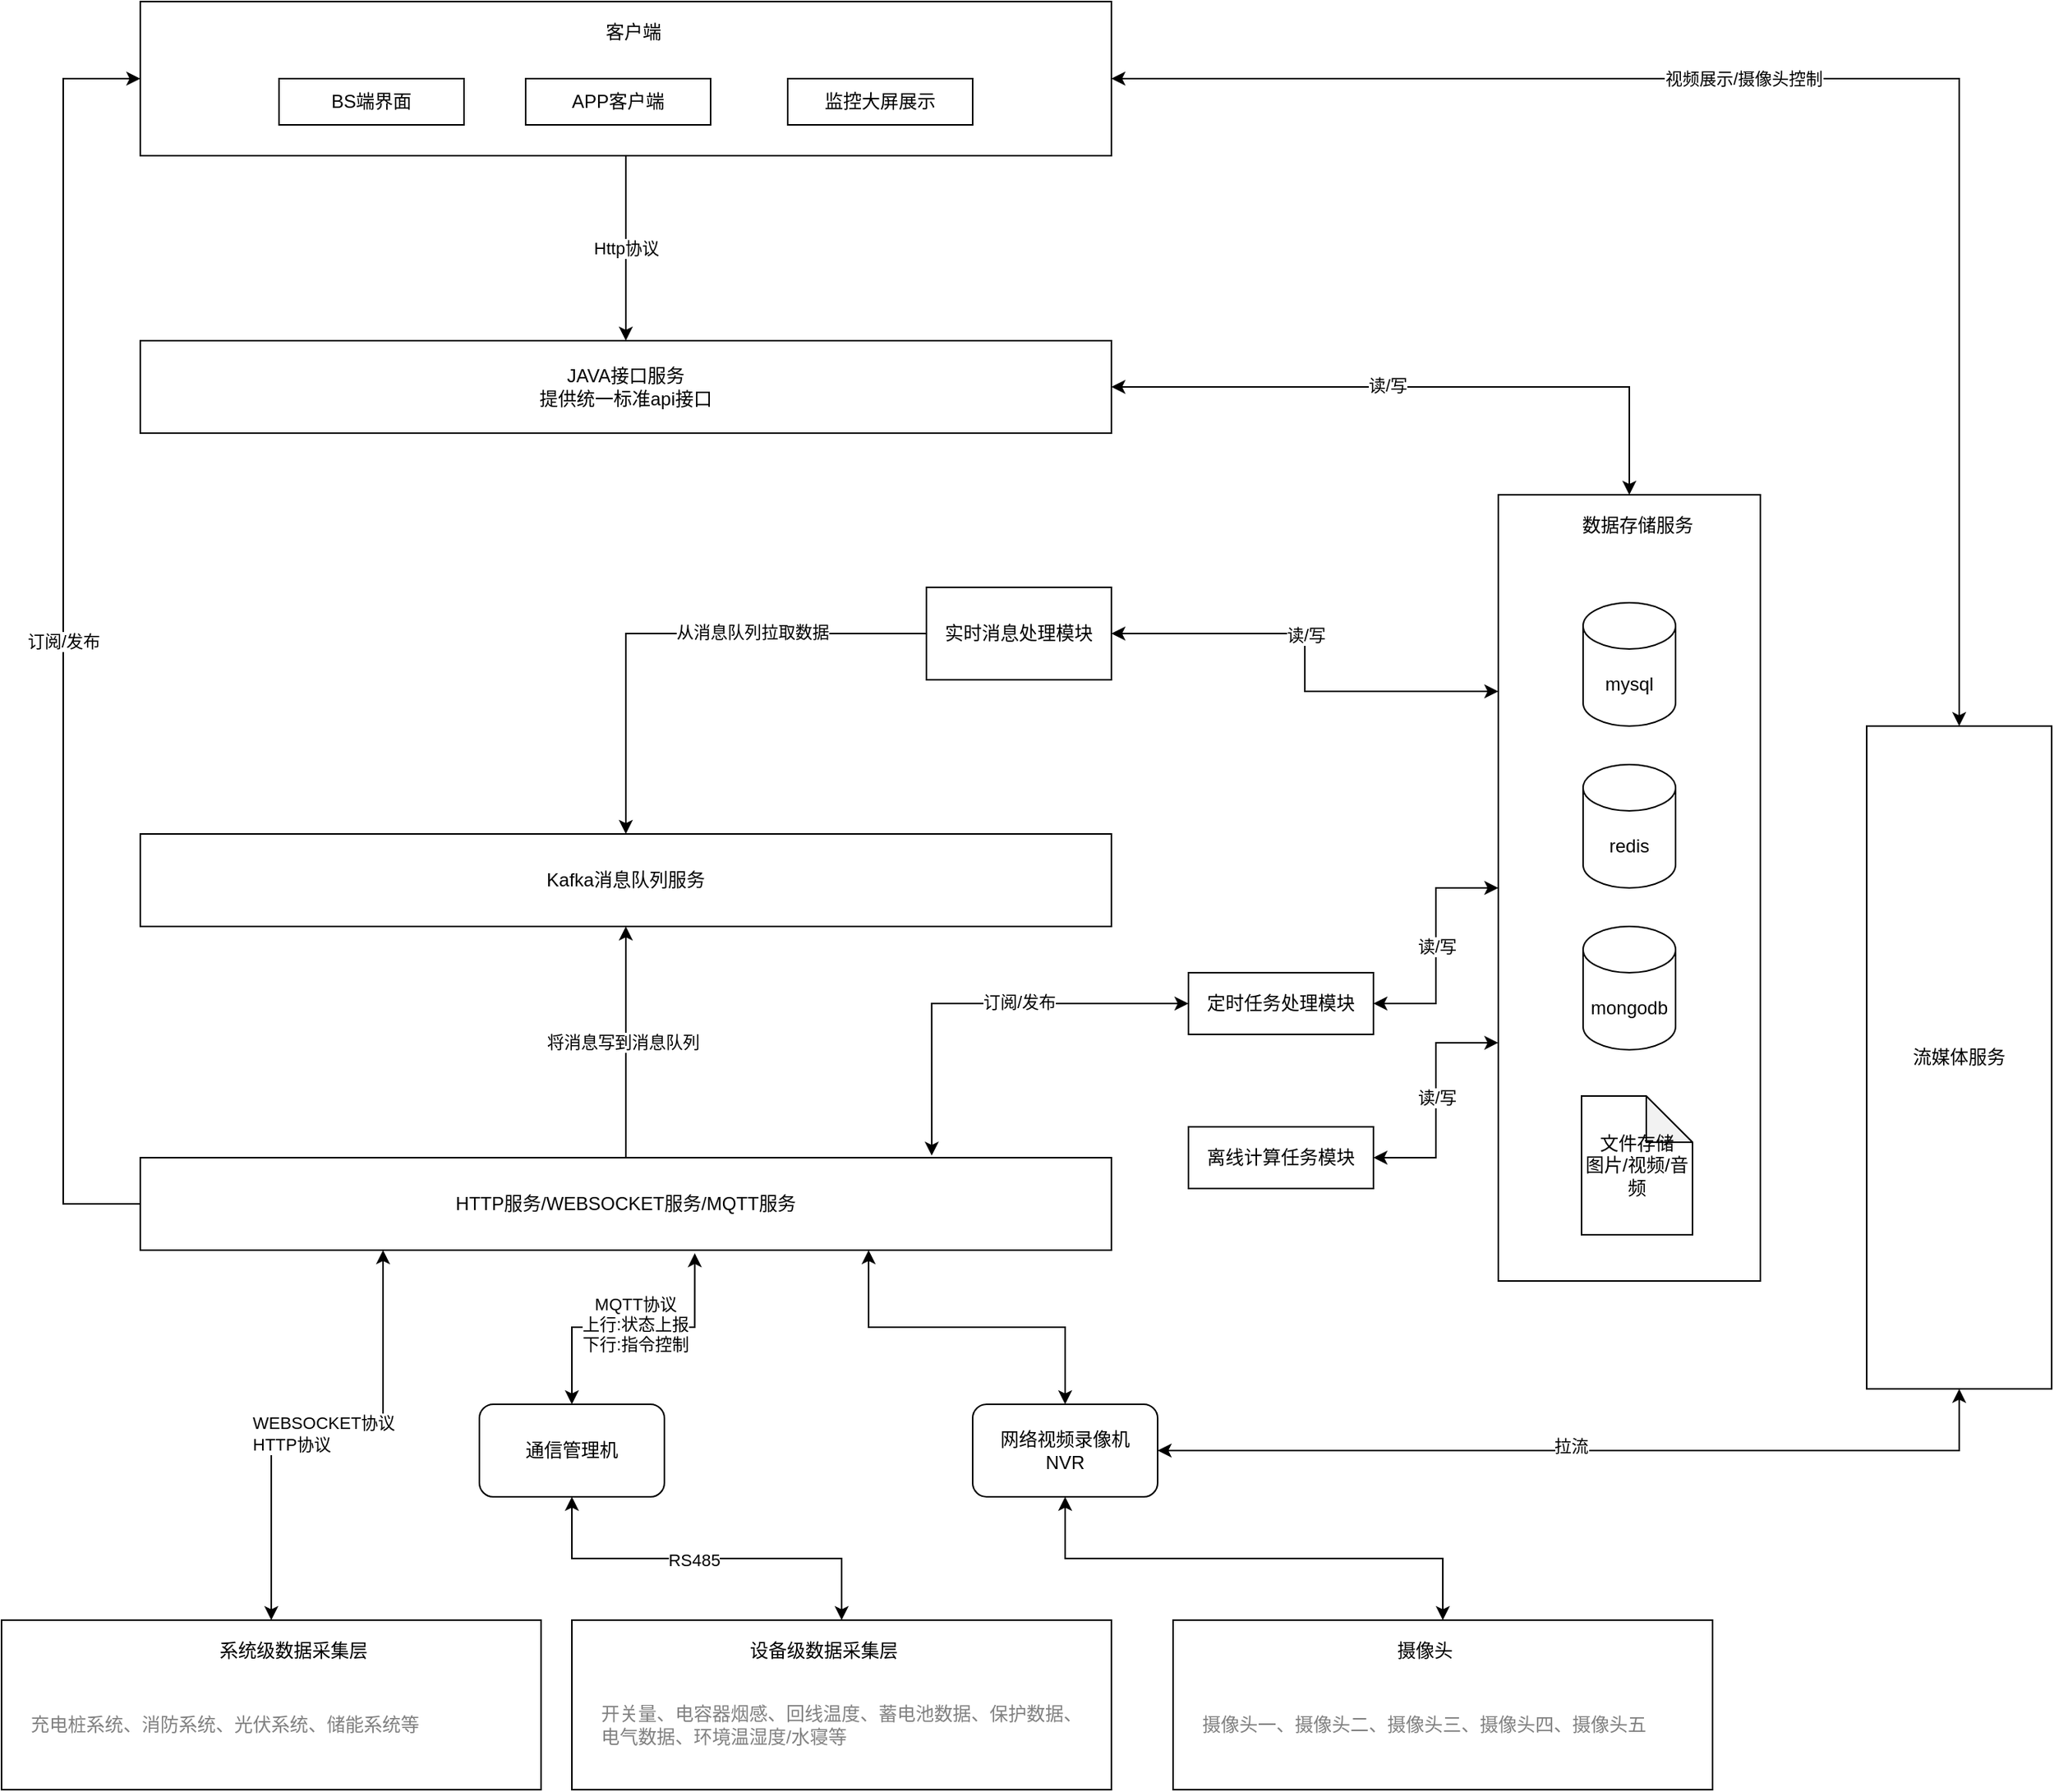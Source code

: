 <mxfile version="14.0.1" type="github">
  <diagram id="ZLX79Pla6zQmYj3krY9h" name="Page-1">
    <mxGraphModel dx="1678" dy="2009" grid="1" gridSize="10" guides="1" tooltips="1" connect="1" arrows="1" fold="1" page="1" pageScale="1" pageWidth="827" pageHeight="1169" math="0" shadow="0">
      <root>
        <mxCell id="0" />
        <mxCell id="1" parent="0" />
        <mxCell id="6ngK3pZLb5YHw3q2dqCH-3" value="" style="group" parent="1" vertex="1" connectable="0">
          <mxGeometry x="640" y="610" width="350" height="110" as="geometry" />
        </mxCell>
        <mxCell id="6ngK3pZLb5YHw3q2dqCH-1" value="" style="rounded=0;whiteSpace=wrap;html=1;" parent="6ngK3pZLb5YHw3q2dqCH-3" vertex="1">
          <mxGeometry width="350" height="110" as="geometry" />
        </mxCell>
        <mxCell id="6ngK3pZLb5YHw3q2dqCH-2" value="设备级数据采集层" style="text;html=1;strokeColor=none;fillColor=none;align=center;verticalAlign=middle;whiteSpace=wrap;rounded=0;" parent="6ngK3pZLb5YHw3q2dqCH-3" vertex="1">
          <mxGeometry x="110" y="11.79" width="106.61" height="15.71" as="geometry" />
        </mxCell>
        <mxCell id="6ngK3pZLb5YHw3q2dqCH-4" value="开关量、电容器烟感、回线温度、蓄电池数据、保护数据、电气数据、环境温湿度/水寝等" style="text;html=1;strokeColor=none;fillColor=none;align=left;verticalAlign=middle;whiteSpace=wrap;rounded=0;fontColor=#808080;" parent="6ngK3pZLb5YHw3q2dqCH-3" vertex="1">
          <mxGeometry x="16.935" y="60" width="321.774" height="15.71" as="geometry" />
        </mxCell>
        <mxCell id="6ngK3pZLb5YHw3q2dqCH-11" style="edgeStyle=orthogonalEdgeStyle;rounded=0;orthogonalLoop=1;jettySize=auto;html=1;exitX=0.5;exitY=0;exitDx=0;exitDy=0;entryX=0.5;entryY=1;entryDx=0;entryDy=0;startArrow=none;startFill=0;" parent="1" source="6ngK3pZLb5YHw3q2dqCH-5" target="6ngK3pZLb5YHw3q2dqCH-10" edge="1">
          <mxGeometry relative="1" as="geometry" />
        </mxCell>
        <mxCell id="6ngK3pZLb5YHw3q2dqCH-12" value="将消息写到消息队列" style="edgeLabel;html=1;align=center;verticalAlign=middle;resizable=0;points=[];" parent="6ngK3pZLb5YHw3q2dqCH-11" vertex="1" connectable="0">
          <mxGeometry y="2" relative="1" as="geometry">
            <mxPoint as="offset" />
          </mxGeometry>
        </mxCell>
        <mxCell id="6ngK3pZLb5YHw3q2dqCH-5" value="HTTP服务/WEBSOCKET服务/MQTT服务" style="rounded=0;whiteSpace=wrap;html=1;" parent="1" vertex="1">
          <mxGeometry x="360" y="310" width="630" height="60" as="geometry" />
        </mxCell>
        <mxCell id="6ngK3pZLb5YHw3q2dqCH-8" style="edgeStyle=orthogonalEdgeStyle;rounded=0;orthogonalLoop=1;jettySize=auto;html=1;exitX=0.5;exitY=0;exitDx=0;exitDy=0;entryX=0.571;entryY=1.033;entryDx=0;entryDy=0;entryPerimeter=0;startArrow=classic;startFill=1;" parent="1" source="6ngK3pZLb5YHw3q2dqCH-6" target="6ngK3pZLb5YHw3q2dqCH-5" edge="1">
          <mxGeometry relative="1" as="geometry" />
        </mxCell>
        <mxCell id="6ngK3pZLb5YHw3q2dqCH-9" value="MQTT协议&lt;br&gt;上行:状态上报&lt;br&gt;下行:指令控制" style="edgeLabel;html=1;align=center;verticalAlign=middle;resizable=0;points=[];" parent="6ngK3pZLb5YHw3q2dqCH-8" vertex="1" connectable="0">
          <mxGeometry x="-0.023" y="-1" relative="1" as="geometry">
            <mxPoint x="3.5" y="-3.5" as="offset" />
          </mxGeometry>
        </mxCell>
        <mxCell id="6ngK3pZLb5YHw3q2dqCH-6" value="通信管理机" style="rounded=1;whiteSpace=wrap;html=1;" parent="1" vertex="1">
          <mxGeometry x="580" y="470" width="120" height="60" as="geometry" />
        </mxCell>
        <mxCell id="6ngK3pZLb5YHw3q2dqCH-7" style="edgeStyle=orthogonalEdgeStyle;rounded=0;orthogonalLoop=1;jettySize=auto;html=1;exitX=0.5;exitY=0;exitDx=0;exitDy=0;entryX=0.5;entryY=1;entryDx=0;entryDy=0;startArrow=classic;startFill=1;" parent="1" source="6ngK3pZLb5YHw3q2dqCH-1" target="6ngK3pZLb5YHw3q2dqCH-6" edge="1">
          <mxGeometry relative="1" as="geometry" />
        </mxCell>
        <mxCell id="6ngK3pZLb5YHw3q2dqCH-43" value="RS485" style="edgeLabel;html=1;align=center;verticalAlign=middle;resizable=0;points=[];fontColor=#000000;" parent="6ngK3pZLb5YHw3q2dqCH-7" vertex="1" connectable="0">
          <mxGeometry x="0.071" y="1" relative="1" as="geometry">
            <mxPoint as="offset" />
          </mxGeometry>
        </mxCell>
        <mxCell id="6ngK3pZLb5YHw3q2dqCH-10" value="Kafka消息队列服务" style="rounded=0;whiteSpace=wrap;html=1;" parent="1" vertex="1">
          <mxGeometry x="360" y="100" width="630" height="60" as="geometry" />
        </mxCell>
        <mxCell id="6ngK3pZLb5YHw3q2dqCH-22" style="edgeStyle=orthogonalEdgeStyle;rounded=0;orthogonalLoop=1;jettySize=auto;html=1;exitX=0;exitY=0.5;exitDx=0;exitDy=0;entryX=0.5;entryY=0;entryDx=0;entryDy=0;startArrow=none;startFill=0;" parent="1" source="6ngK3pZLb5YHw3q2dqCH-21" target="6ngK3pZLb5YHw3q2dqCH-10" edge="1">
          <mxGeometry relative="1" as="geometry" />
        </mxCell>
        <mxCell id="6ngK3pZLb5YHw3q2dqCH-25" value="从消息队列拉取数据" style="edgeLabel;html=1;align=center;verticalAlign=middle;resizable=0;points=[];" parent="6ngK3pZLb5YHw3q2dqCH-22" vertex="1" connectable="0">
          <mxGeometry x="-0.305" y="-4" relative="1" as="geometry">
            <mxPoint y="3" as="offset" />
          </mxGeometry>
        </mxCell>
        <mxCell id="6ngK3pZLb5YHw3q2dqCH-23" style="edgeStyle=orthogonalEdgeStyle;rounded=0;orthogonalLoop=1;jettySize=auto;html=1;exitX=1;exitY=0.5;exitDx=0;exitDy=0;entryX=0;entryY=0.25;entryDx=0;entryDy=0;startArrow=classic;startFill=1;" parent="1" source="6ngK3pZLb5YHw3q2dqCH-21" target="6ngK3pZLb5YHw3q2dqCH-17" edge="1">
          <mxGeometry relative="1" as="geometry" />
        </mxCell>
        <mxCell id="6ngK3pZLb5YHw3q2dqCH-24" value="读/写" style="edgeLabel;html=1;align=center;verticalAlign=middle;resizable=0;points=[];" parent="6ngK3pZLb5YHw3q2dqCH-23" vertex="1" connectable="0">
          <mxGeometry x="-0.127" relative="1" as="geometry">
            <mxPoint as="offset" />
          </mxGeometry>
        </mxCell>
        <mxCell id="6ngK3pZLb5YHw3q2dqCH-21" value="实时消息处理模块" style="rounded=0;whiteSpace=wrap;html=1;" parent="1" vertex="1">
          <mxGeometry x="870" y="-60" width="120" height="60" as="geometry" />
        </mxCell>
        <mxCell id="6ngK3pZLb5YHw3q2dqCH-27" style="edgeStyle=orthogonalEdgeStyle;rounded=0;orthogonalLoop=1;jettySize=auto;html=1;exitX=1;exitY=0.5;exitDx=0;exitDy=0;entryX=0.5;entryY=0;entryDx=0;entryDy=0;startArrow=classic;startFill=1;" parent="1" source="6ngK3pZLb5YHw3q2dqCH-26" target="6ngK3pZLb5YHw3q2dqCH-17" edge="1">
          <mxGeometry relative="1" as="geometry" />
        </mxCell>
        <mxCell id="6ngK3pZLb5YHw3q2dqCH-28" value="读/写" style="edgeLabel;html=1;align=center;verticalAlign=middle;resizable=0;points=[];" parent="6ngK3pZLb5YHw3q2dqCH-27" vertex="1" connectable="0">
          <mxGeometry x="-0.117" y="1" relative="1" as="geometry">
            <mxPoint as="offset" />
          </mxGeometry>
        </mxCell>
        <mxCell id="6ngK3pZLb5YHw3q2dqCH-34" value="Http协议" style="edgeStyle=orthogonalEdgeStyle;rounded=0;orthogonalLoop=1;jettySize=auto;html=1;exitX=0.5;exitY=0;exitDx=0;exitDy=0;entryX=0.5;entryY=1;entryDx=0;entryDy=0;startArrow=classic;startFill=1;endArrow=none;endFill=0;" parent="1" source="6ngK3pZLb5YHw3q2dqCH-26" target="6ngK3pZLb5YHw3q2dqCH-29" edge="1">
          <mxGeometry relative="1" as="geometry" />
        </mxCell>
        <mxCell id="6ngK3pZLb5YHw3q2dqCH-26" value="JAVA接口服务&lt;br&gt;提供统一标准api接口" style="rounded=0;whiteSpace=wrap;html=1;" parent="1" vertex="1">
          <mxGeometry x="360" y="-220" width="630" height="60" as="geometry" />
        </mxCell>
        <mxCell id="6ngK3pZLb5YHw3q2dqCH-35" value="订阅/发布" style="edgeStyle=orthogonalEdgeStyle;rounded=0;orthogonalLoop=1;jettySize=auto;html=1;exitX=0;exitY=0.5;exitDx=0;exitDy=0;entryX=0;entryY=0.5;entryDx=0;entryDy=0;startArrow=classic;startFill=1;endArrow=none;endFill=0;" parent="1" source="6ngK3pZLb5YHw3q2dqCH-29" target="6ngK3pZLb5YHw3q2dqCH-5" edge="1">
          <mxGeometry relative="1" as="geometry">
            <Array as="points">
              <mxPoint x="310" y="-390" />
              <mxPoint x="310" y="340" />
            </Array>
          </mxGeometry>
        </mxCell>
        <mxCell id="6ngK3pZLb5YHw3q2dqCH-29" value="" style="rounded=0;whiteSpace=wrap;html=1;" parent="1" vertex="1">
          <mxGeometry x="360" y="-440" width="630" height="100" as="geometry" />
        </mxCell>
        <mxCell id="6ngK3pZLb5YHw3q2dqCH-30" value="客户端" style="text;html=1;strokeColor=none;fillColor=none;align=center;verticalAlign=middle;whiteSpace=wrap;rounded=0;" parent="1" vertex="1">
          <mxGeometry x="660" y="-430" width="40" height="20" as="geometry" />
        </mxCell>
        <mxCell id="6ngK3pZLb5YHw3q2dqCH-31" value="BS端界面" style="rounded=0;whiteSpace=wrap;html=1;" parent="1" vertex="1">
          <mxGeometry x="450" y="-390" width="120" height="30" as="geometry" />
        </mxCell>
        <mxCell id="6ngK3pZLb5YHw3q2dqCH-32" value="APP客户端" style="rounded=0;whiteSpace=wrap;html=1;" parent="1" vertex="1">
          <mxGeometry x="610" y="-390" width="120" height="30" as="geometry" />
        </mxCell>
        <mxCell id="6ngK3pZLb5YHw3q2dqCH-33" value="监控大屏展示" style="rounded=0;whiteSpace=wrap;html=1;" parent="1" vertex="1">
          <mxGeometry x="780" y="-390" width="120" height="30" as="geometry" />
        </mxCell>
        <mxCell id="6ngK3pZLb5YHw3q2dqCH-37" value="" style="group" parent="1" vertex="1" connectable="0">
          <mxGeometry x="270" y="610" width="350" height="110" as="geometry" />
        </mxCell>
        <mxCell id="6ngK3pZLb5YHw3q2dqCH-38" value="" style="rounded=0;whiteSpace=wrap;html=1;" parent="6ngK3pZLb5YHw3q2dqCH-37" vertex="1">
          <mxGeometry width="350" height="110" as="geometry" />
        </mxCell>
        <mxCell id="6ngK3pZLb5YHw3q2dqCH-39" value="系统级数据采集层" style="text;html=1;strokeColor=none;fillColor=none;align=center;verticalAlign=middle;whiteSpace=wrap;rounded=0;" parent="6ngK3pZLb5YHw3q2dqCH-37" vertex="1">
          <mxGeometry x="139.03" y="11.79" width="100.97" height="15.71" as="geometry" />
        </mxCell>
        <mxCell id="6ngK3pZLb5YHw3q2dqCH-40" value="充电桩系统、消防系统、光伏系统、储能系统等" style="text;html=1;strokeColor=none;fillColor=none;align=left;verticalAlign=middle;whiteSpace=wrap;rounded=0;fontColor=#808080;" parent="6ngK3pZLb5YHw3q2dqCH-37" vertex="1">
          <mxGeometry x="16.935" y="60" width="321.774" height="15.71" as="geometry" />
        </mxCell>
        <mxCell id="6ngK3pZLb5YHw3q2dqCH-41" style="edgeStyle=orthogonalEdgeStyle;rounded=0;orthogonalLoop=1;jettySize=auto;html=1;exitX=0.5;exitY=0;exitDx=0;exitDy=0;entryX=0.25;entryY=1;entryDx=0;entryDy=0;startArrow=classic;startFill=1;endArrow=classic;endFill=1;fontColor=#808080;" parent="1" source="6ngK3pZLb5YHw3q2dqCH-38" target="6ngK3pZLb5YHw3q2dqCH-5" edge="1">
          <mxGeometry relative="1" as="geometry" />
        </mxCell>
        <mxCell id="6ngK3pZLb5YHw3q2dqCH-42" value="WEBSOCKET协议&lt;br&gt;HTTP协议&lt;br&gt;" style="edgeLabel;html=1;align=left;verticalAlign=middle;resizable=0;points=[];" parent="6ngK3pZLb5YHw3q2dqCH-41" vertex="1" connectable="0">
          <mxGeometry x="-0.146" y="1" relative="1" as="geometry">
            <mxPoint x="-28" as="offset" />
          </mxGeometry>
        </mxCell>
        <mxCell id="6ngK3pZLb5YHw3q2dqCH-45" style="edgeStyle=orthogonalEdgeStyle;rounded=0;orthogonalLoop=1;jettySize=auto;html=1;exitX=0.5;exitY=0;exitDx=0;exitDy=0;entryX=1;entryY=0.5;entryDx=0;entryDy=0;startArrow=classic;startFill=1;endArrow=classic;endFill=1;fontColor=#000000;" parent="1" source="6ngK3pZLb5YHw3q2dqCH-44" target="6ngK3pZLb5YHw3q2dqCH-29" edge="1">
          <mxGeometry relative="1" as="geometry" />
        </mxCell>
        <mxCell id="6ngK3pZLb5YHw3q2dqCH-46" value="视频展示/摄像头控制" style="edgeLabel;html=1;align=center;verticalAlign=middle;resizable=0;points=[];fontColor=#000000;" parent="6ngK3pZLb5YHw3q2dqCH-45" vertex="1" connectable="0">
          <mxGeometry x="0.155" relative="1" as="geometry">
            <mxPoint as="offset" />
          </mxGeometry>
        </mxCell>
        <mxCell id="6ngK3pZLb5YHw3q2dqCH-44" value="流媒体服务" style="rounded=0;whiteSpace=wrap;html=1;fontColor=#000000;align=center;" parent="1" vertex="1">
          <mxGeometry x="1480" y="30" width="120" height="430" as="geometry" />
        </mxCell>
        <mxCell id="6ngK3pZLb5YHw3q2dqCH-47" value="" style="group" parent="1" vertex="1" connectable="0">
          <mxGeometry x="1030" y="610" width="350" height="110" as="geometry" />
        </mxCell>
        <mxCell id="6ngK3pZLb5YHw3q2dqCH-48" value="" style="rounded=0;whiteSpace=wrap;html=1;" parent="6ngK3pZLb5YHw3q2dqCH-47" vertex="1">
          <mxGeometry width="350" height="110" as="geometry" />
        </mxCell>
        <mxCell id="6ngK3pZLb5YHw3q2dqCH-49" value="摄像头" style="text;html=1;strokeColor=none;fillColor=none;align=center;verticalAlign=middle;whiteSpace=wrap;rounded=0;" parent="6ngK3pZLb5YHw3q2dqCH-47" vertex="1">
          <mxGeometry x="110" y="11.79" width="106.61" height="15.71" as="geometry" />
        </mxCell>
        <mxCell id="6ngK3pZLb5YHw3q2dqCH-50" value="摄像头一、摄像头二、摄像头三、摄像头四、摄像头五" style="text;html=1;strokeColor=none;fillColor=none;align=left;verticalAlign=middle;whiteSpace=wrap;rounded=0;fontColor=#808080;" parent="6ngK3pZLb5YHw3q2dqCH-47" vertex="1">
          <mxGeometry x="16.935" y="60" width="321.774" height="15.71" as="geometry" />
        </mxCell>
        <mxCell id="6ngK3pZLb5YHw3q2dqCH-56" style="edgeStyle=orthogonalEdgeStyle;rounded=0;orthogonalLoop=1;jettySize=auto;html=1;exitX=0.5;exitY=0;exitDx=0;exitDy=0;entryX=0.75;entryY=1;entryDx=0;entryDy=0;startArrow=classic;startFill=1;endArrow=classic;endFill=1;fontColor=#000000;" parent="1" source="6ngK3pZLb5YHw3q2dqCH-54" target="6ngK3pZLb5YHw3q2dqCH-5" edge="1">
          <mxGeometry relative="1" as="geometry" />
        </mxCell>
        <mxCell id="6ngK3pZLb5YHw3q2dqCH-57" style="edgeStyle=orthogonalEdgeStyle;rounded=0;orthogonalLoop=1;jettySize=auto;html=1;exitX=1;exitY=0.5;exitDx=0;exitDy=0;entryX=0.5;entryY=1;entryDx=0;entryDy=0;startArrow=classic;startFill=1;endArrow=classic;endFill=1;fontColor=#000000;" parent="1" source="6ngK3pZLb5YHw3q2dqCH-54" target="6ngK3pZLb5YHw3q2dqCH-44" edge="1">
          <mxGeometry relative="1" as="geometry" />
        </mxCell>
        <mxCell id="4pEcCP3RO2RsposU3_rt-8" value="拉流" style="edgeLabel;html=1;align=center;verticalAlign=middle;resizable=0;points=[];" vertex="1" connectable="0" parent="6ngK3pZLb5YHw3q2dqCH-57">
          <mxGeometry x="-0.043" y="3" relative="1" as="geometry">
            <mxPoint as="offset" />
          </mxGeometry>
        </mxCell>
        <mxCell id="6ngK3pZLb5YHw3q2dqCH-54" value="网络视频录像机&lt;br&gt;NVR" style="rounded=1;whiteSpace=wrap;html=1;" parent="1" vertex="1">
          <mxGeometry x="900" y="470" width="120" height="60" as="geometry" />
        </mxCell>
        <mxCell id="6ngK3pZLb5YHw3q2dqCH-55" style="edgeStyle=orthogonalEdgeStyle;rounded=0;orthogonalLoop=1;jettySize=auto;html=1;exitX=0.5;exitY=0;exitDx=0;exitDy=0;startArrow=classic;startFill=1;endArrow=classic;endFill=1;fontColor=#000000;" parent="1" source="6ngK3pZLb5YHw3q2dqCH-48" target="6ngK3pZLb5YHw3q2dqCH-54" edge="1">
          <mxGeometry relative="1" as="geometry" />
        </mxCell>
        <mxCell id="4pEcCP3RO2RsposU3_rt-3" value="读/写" style="edgeStyle=orthogonalEdgeStyle;rounded=0;orthogonalLoop=1;jettySize=auto;html=1;exitX=1;exitY=0.5;exitDx=0;exitDy=0;startArrow=classic;startFill=1;" edge="1" parent="1" source="4pEcCP3RO2RsposU3_rt-1" target="6ngK3pZLb5YHw3q2dqCH-17">
          <mxGeometry relative="1" as="geometry" />
        </mxCell>
        <mxCell id="4pEcCP3RO2RsposU3_rt-4" style="edgeStyle=orthogonalEdgeStyle;rounded=0;orthogonalLoop=1;jettySize=auto;html=1;exitX=0;exitY=0.5;exitDx=0;exitDy=0;entryX=0.815;entryY=-0.022;entryDx=0;entryDy=0;entryPerimeter=0;startArrow=classic;startFill=1;" edge="1" parent="1" source="4pEcCP3RO2RsposU3_rt-1" target="6ngK3pZLb5YHw3q2dqCH-5">
          <mxGeometry relative="1" as="geometry" />
        </mxCell>
        <mxCell id="4pEcCP3RO2RsposU3_rt-5" value="订阅/发布" style="edgeLabel;html=1;align=center;verticalAlign=middle;resizable=0;points=[];" vertex="1" connectable="0" parent="4pEcCP3RO2RsposU3_rt-4">
          <mxGeometry x="-0.169" y="-1" relative="1" as="geometry">
            <mxPoint as="offset" />
          </mxGeometry>
        </mxCell>
        <mxCell id="4pEcCP3RO2RsposU3_rt-1" value="定时任务处理模块" style="rounded=0;whiteSpace=wrap;html=1;" vertex="1" parent="1">
          <mxGeometry x="1040" y="190" width="120" height="40" as="geometry" />
        </mxCell>
        <mxCell id="4pEcCP3RO2RsposU3_rt-6" style="edgeStyle=orthogonalEdgeStyle;rounded=0;orthogonalLoop=1;jettySize=auto;html=1;exitX=1;exitY=0.5;exitDx=0;exitDy=0;entryX=0;entryY=0.697;entryDx=0;entryDy=0;entryPerimeter=0;startArrow=classic;startFill=1;" edge="1" parent="1" source="4pEcCP3RO2RsposU3_rt-2" target="6ngK3pZLb5YHw3q2dqCH-17">
          <mxGeometry relative="1" as="geometry" />
        </mxCell>
        <mxCell id="4pEcCP3RO2RsposU3_rt-7" value="读/写" style="edgeLabel;html=1;align=center;verticalAlign=middle;resizable=0;points=[];" vertex="1" connectable="0" parent="4pEcCP3RO2RsposU3_rt-6">
          <mxGeometry x="0.025" relative="1" as="geometry">
            <mxPoint as="offset" />
          </mxGeometry>
        </mxCell>
        <mxCell id="4pEcCP3RO2RsposU3_rt-2" value="离线计算任务模块" style="rounded=0;whiteSpace=wrap;html=1;" vertex="1" parent="1">
          <mxGeometry x="1040" y="290" width="120" height="40" as="geometry" />
        </mxCell>
        <mxCell id="6ngK3pZLb5YHw3q2dqCH-17" value="" style="rounded=0;whiteSpace=wrap;html=1;" parent="1" vertex="1">
          <mxGeometry x="1241" y="-120" width="170" height="510" as="geometry" />
        </mxCell>
        <mxCell id="6ngK3pZLb5YHw3q2dqCH-14" value="mysql" style="shape=cylinder3;whiteSpace=wrap;html=1;boundedLbl=1;backgroundOutline=1;size=15;" parent="1" vertex="1">
          <mxGeometry x="1296" y="-50" width="60" height="80" as="geometry" />
        </mxCell>
        <mxCell id="6ngK3pZLb5YHw3q2dqCH-15" value="redis" style="shape=cylinder3;whiteSpace=wrap;html=1;boundedLbl=1;backgroundOutline=1;size=15;" parent="1" vertex="1">
          <mxGeometry x="1296" y="55" width="60" height="80" as="geometry" />
        </mxCell>
        <mxCell id="6ngK3pZLb5YHw3q2dqCH-16" value="mongodb" style="shape=cylinder3;whiteSpace=wrap;html=1;boundedLbl=1;backgroundOutline=1;size=15;" parent="1" vertex="1">
          <mxGeometry x="1296" y="160" width="60" height="80" as="geometry" />
        </mxCell>
        <mxCell id="6ngK3pZLb5YHw3q2dqCH-20" value="数据存储服务" style="text;html=1;strokeColor=none;fillColor=none;align=center;verticalAlign=middle;whiteSpace=wrap;rounded=0;" parent="1" vertex="1">
          <mxGeometry x="1293.5" y="-110" width="75" height="20" as="geometry" />
        </mxCell>
        <mxCell id="4pEcCP3RO2RsposU3_rt-14" value="文件存储&lt;br&gt;图片/视频/音频" style="shape=note;whiteSpace=wrap;html=1;backgroundOutline=1;darkOpacity=0.05;" vertex="1" parent="1">
          <mxGeometry x="1295" y="270" width="72" height="90" as="geometry" />
        </mxCell>
      </root>
    </mxGraphModel>
  </diagram>
</mxfile>
